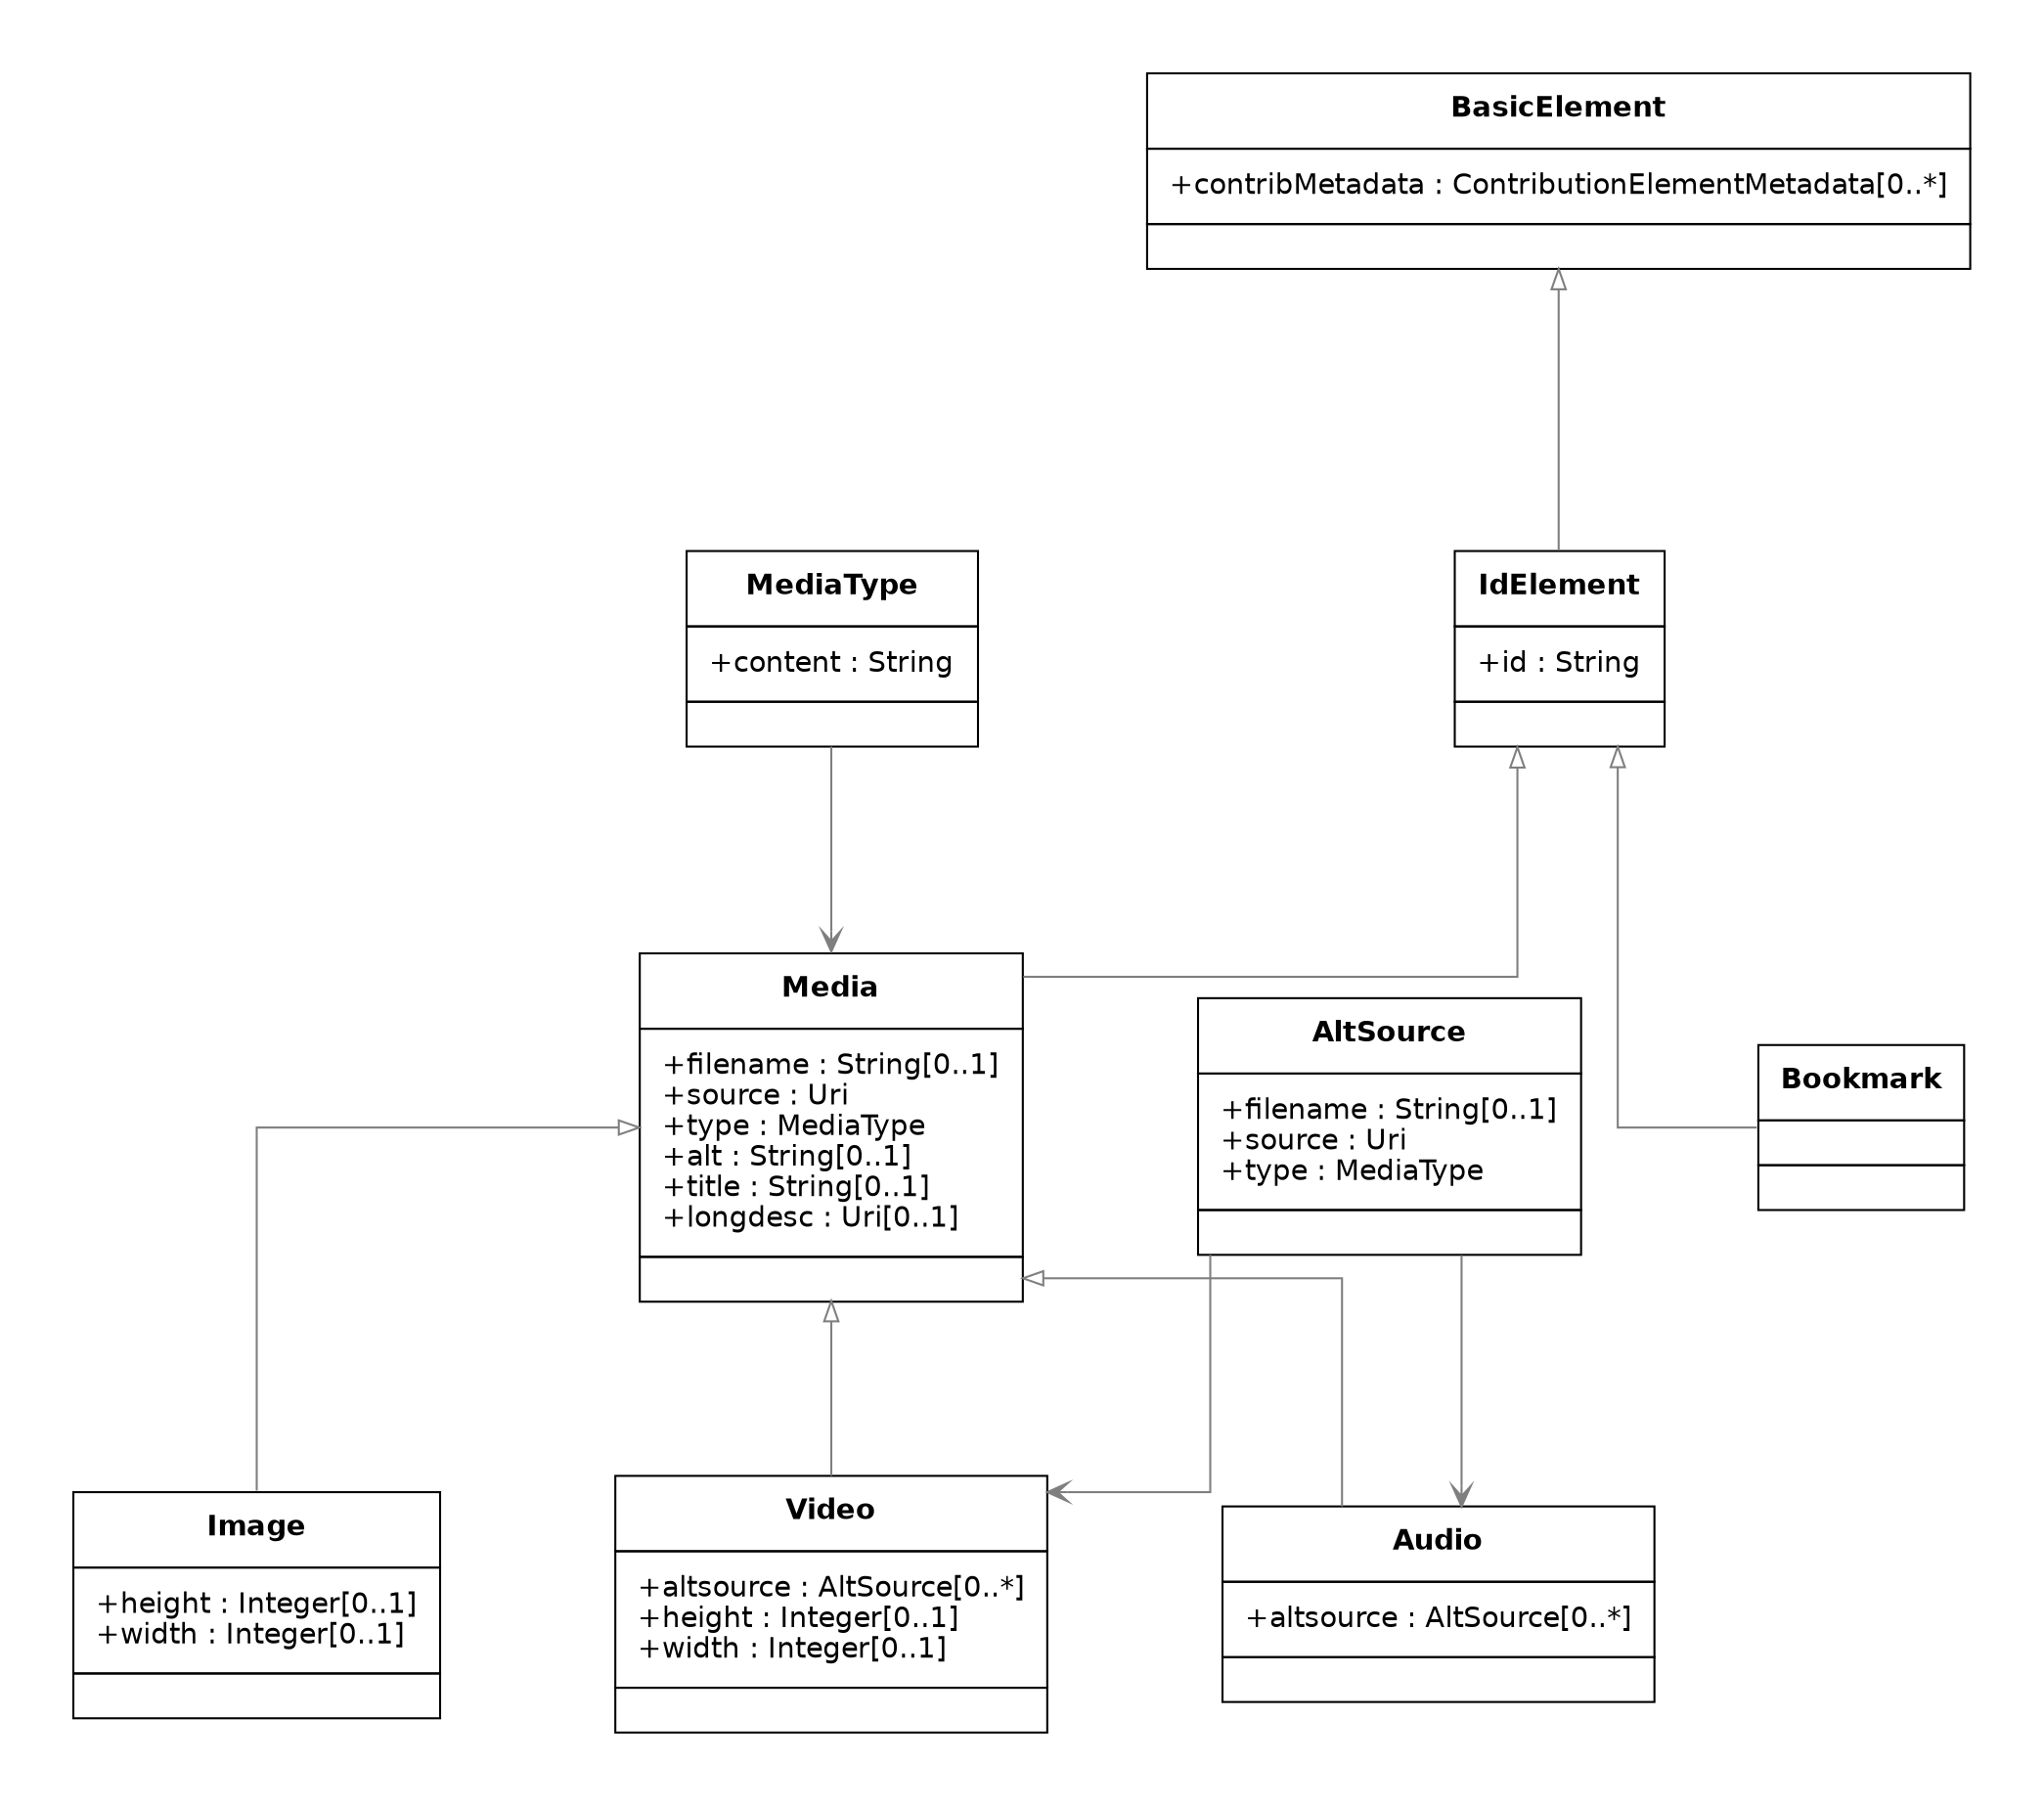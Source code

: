 digraph G {
  graph [splines="ortho" pad=0.5 ranksep="1.2.equally" nodesep="1.2.equally"]
  edge [color="gray50"]
  node [shape="box" fontname="Helvetica-bold"]

  BasicElement [
    shape="plain"
    fontname="Helvetica"
    label=<<TABLE BORDER="0" CELLBORDER="1" CELLSPACING="0" CELLPADDING="10">
    <TR>
    <TD><TABLE BORDER="0" CELLPADDING="0" CELLSPACING="0">
    <TR><TD ALIGN="CENTER"><B>BasicElement</B></TD></TR>
  </TABLE>
  </TD>
  </TR>
  
  <TR>
    <TD><TABLE BORDER="0" CELLPADDING="0" CELLSPACING="0">
              <TR><TD ALIGN="LEFT">+contribMetadata : ContributionElementMetadata&#91;0..*&#93;</TD></TR>
  </TABLE>
        </TD>
  </TR>
  
  <TR>
    <TD><TABLE BORDER="0" CELLPADDING="0" CELLSPACING="0">
    <TR><TD ALIGN="LEFT"></TD></TR>
  </TABLE></TD>
  </TR>
  
  </TABLE>>]
  
  IdElement [
    shape="plain"
    fontname="Helvetica"
    label=<<TABLE BORDER="0" CELLBORDER="1" CELLSPACING="0" CELLPADDING="10">
    <TR>
    <TD><TABLE BORDER="0" CELLPADDING="0" CELLSPACING="0">
    <TR><TD ALIGN="CENTER"><B>IdElement</B></TD></TR>
  </TABLE>
  </TD>
  </TR>
  
  <TR>
    <TD><TABLE BORDER="0" CELLPADDING="0" CELLSPACING="0">
              <TR><TD ALIGN="LEFT">+id : String</TD></TR>
  </TABLE>
        </TD>
  </TR>
  
  <TR>
    <TD><TABLE BORDER="0" CELLPADDING="0" CELLSPACING="0">
    <TR><TD ALIGN="LEFT"></TD></TR>
  </TABLE></TD>
  </TR>
  
  </TABLE>>]
  
  Media [
    shape="plain"
    fontname="Helvetica"
    label=<<TABLE BORDER="0" CELLBORDER="1" CELLSPACING="0" CELLPADDING="10">
    <TR>
    <TD><TABLE BORDER="0" CELLPADDING="0" CELLSPACING="0">
    <TR><TD ALIGN="CENTER"><B>Media</B></TD></TR>
  </TABLE>
  </TD>
  </TR>
  
  <TR>
    <TD><TABLE BORDER="0" CELLPADDING="0" CELLSPACING="0">
              <TR><TD ALIGN="LEFT">+filename : String&#91;0..1&#93;</TD></TR>
            <TR><TD ALIGN="LEFT">+source : Uri</TD></TR>
            <TR><TD ALIGN="LEFT">+type : MediaType</TD></TR>
            <TR><TD ALIGN="LEFT">+alt : String&#91;0..1&#93;</TD></TR>
            <TR><TD ALIGN="LEFT">+title : String&#91;0..1&#93;</TD></TR>
            <TR><TD ALIGN="LEFT">+longdesc : Uri&#91;0..1&#93;</TD></TR>
  </TABLE>
        </TD>
  </TR>
  
  <TR>
    <TD><TABLE BORDER="0" CELLPADDING="0" CELLSPACING="0">
    <TR><TD ALIGN="LEFT"></TD></TR>
  </TABLE></TD>
  </TR>
  
  </TABLE>>]
  
  Image [
    shape="plain"
    fontname="Helvetica"
    label=<<TABLE BORDER="0" CELLBORDER="1" CELLSPACING="0" CELLPADDING="10">
    <TR>
    <TD><TABLE BORDER="0" CELLPADDING="0" CELLSPACING="0">
    <TR><TD ALIGN="CENTER"><B>Image</B></TD></TR>
  </TABLE>
  </TD>
  </TR>
  
  <TR>
    <TD><TABLE BORDER="0" CELLPADDING="0" CELLSPACING="0">
              <TR><TD ALIGN="LEFT">+height : Integer&#91;0..1&#93;</TD></TR>
            <TR><TD ALIGN="LEFT">+width : Integer&#91;0..1&#93;</TD></TR>
  </TABLE>
        </TD>
  </TR>
  
  <TR>
    <TD><TABLE BORDER="0" CELLPADDING="0" CELLSPACING="0">
    <TR><TD ALIGN="LEFT"></TD></TR>
  </TABLE></TD>
  </TR>
  
  </TABLE>>]
  
  Audio [
    shape="plain"
    fontname="Helvetica"
    label=<<TABLE BORDER="0" CELLBORDER="1" CELLSPACING="0" CELLPADDING="10">
    <TR>
    <TD><TABLE BORDER="0" CELLPADDING="0" CELLSPACING="0">
    <TR><TD ALIGN="CENTER"><B>Audio</B></TD></TR>
  </TABLE>
  </TD>
  </TR>
  
  <TR>
    <TD><TABLE BORDER="0" CELLPADDING="0" CELLSPACING="0">
              <TR><TD ALIGN="LEFT">+altsource : AltSource&#91;0..*&#93;</TD></TR>
  </TABLE>
        </TD>
  </TR>
  
  <TR>
    <TD><TABLE BORDER="0" CELLPADDING="0" CELLSPACING="0">
    <TR><TD ALIGN="LEFT"></TD></TR>
  </TABLE></TD>
  </TR>
  
  </TABLE>>]
  
  Video [
    shape="plain"
    fontname="Helvetica"
    label=<<TABLE BORDER="0" CELLBORDER="1" CELLSPACING="0" CELLPADDING="10">
    <TR>
    <TD><TABLE BORDER="0" CELLPADDING="0" CELLSPACING="0">
    <TR><TD ALIGN="CENTER"><B>Video</B></TD></TR>
  </TABLE>
  </TD>
  </TR>
  
  <TR>
    <TD><TABLE BORDER="0" CELLPADDING="0" CELLSPACING="0">
              <TR><TD ALIGN="LEFT">+altsource : AltSource&#91;0..*&#93;</TD></TR>
            <TR><TD ALIGN="LEFT">+height : Integer&#91;0..1&#93;</TD></TR>
            <TR><TD ALIGN="LEFT">+width : Integer&#91;0..1&#93;</TD></TR>
  </TABLE>
        </TD>
  </TR>
  
  <TR>
    <TD><TABLE BORDER="0" CELLPADDING="0" CELLSPACING="0">
    <TR><TD ALIGN="LEFT"></TD></TR>
  </TABLE></TD>
  </TR>
  
  </TABLE>>]
  
  AltSource [
    shape="plain"
    fontname="Helvetica"
    label=<<TABLE BORDER="0" CELLBORDER="1" CELLSPACING="0" CELLPADDING="10">
    <TR>
    <TD><TABLE BORDER="0" CELLPADDING="0" CELLSPACING="0">
    <TR><TD ALIGN="CENTER"><B>AltSource</B></TD></TR>
  </TABLE>
  </TD>
  </TR>
  
  <TR>
    <TD><TABLE BORDER="0" CELLPADDING="0" CELLSPACING="0">
              <TR><TD ALIGN="LEFT">+filename : String&#91;0..1&#93;</TD></TR>
            <TR><TD ALIGN="LEFT">+source : Uri</TD></TR>
            <TR><TD ALIGN="LEFT">+type : MediaType</TD></TR>
  </TABLE>
        </TD>
  </TR>
  
  <TR>
    <TD><TABLE BORDER="0" CELLPADDING="0" CELLSPACING="0">
    <TR><TD ALIGN="LEFT"></TD></TR>
  </TABLE></TD>
  </TR>
  
  </TABLE>>]
  
  Bookmark [
    shape="plain"
    fontname="Helvetica"
    label=<<TABLE BORDER="0" CELLBORDER="1" CELLSPACING="0" CELLPADDING="10">
    <TR>
    <TD><TABLE BORDER="0" CELLPADDING="0" CELLSPACING="0">
    <TR><TD ALIGN="CENTER"><B>Bookmark</B></TD></TR>
  </TABLE>
  </TD>
  </TR>
  
  <TR>
    <TD><TABLE BORDER="0" CELLPADDING="0" CELLSPACING="0">
    <TR><TD ALIGN="LEFT"></TD></TR>
  </TABLE></TD>
  </TR>
  
  <TR>
    <TD><TABLE BORDER="0" CELLPADDING="0" CELLSPACING="0">
    <TR><TD ALIGN="LEFT"></TD></TR>
  </TABLE></TD>
  </TR>
  
  </TABLE>>]
  
  MediaType [
    shape="plain"
    fontname="Helvetica"
    label=<<TABLE BORDER="0" CELLBORDER="1" CELLSPACING="0" CELLPADDING="10">
    <TR>
    <TD><TABLE BORDER="0" CELLPADDING="0" CELLSPACING="0">
    <TR><TD ALIGN="CENTER"><B>MediaType</B></TD></TR>
  </TABLE>
  </TD>
  </TR>
  
  <TR>
    <TD><TABLE BORDER="0" CELLPADDING="0" CELLSPACING="0">
              <TR><TD ALIGN="LEFT">+content : String</TD></TR>
  </TABLE>
        </TD>
  </TR>
  
  <TR>
    <TD><TABLE BORDER="0" CELLPADDING="0" CELLSPACING="0">
    <TR><TD ALIGN="LEFT"></TD></TR>
  </TABLE></TD>
  </TR>
  
  </TABLE>>]

  BasicElement -> IdElement [dir="back" arrowtail="onormal" arrowhead="onormal"]
  IdElement -> Media [dir="back" arrowtail="onormal" arrowhead="onormal"]
  IdElement -> Bookmark [dir="back" arrowtail="onormal" arrowhead="onormal"]
  Media -> Image [dir="back" arrowtail="onormal" arrowhead="onormal"]
  Media -> Audio [dir="back" arrowtail="onormal" arrowhead="onormal"]
  Media -> Video [dir="back" arrowtail="onormal" arrowhead="onormal"]
  MediaType -> Media [dir="direct" arrowtail="onormal" arrowhead="vee"]
  AltSource -> Video [dir="direct" arrowtail="onormal" arrowhead="vee"]
  AltSource -> Audio [dir="direct" arrowtail="onormal" arrowhead="vee"]
}
